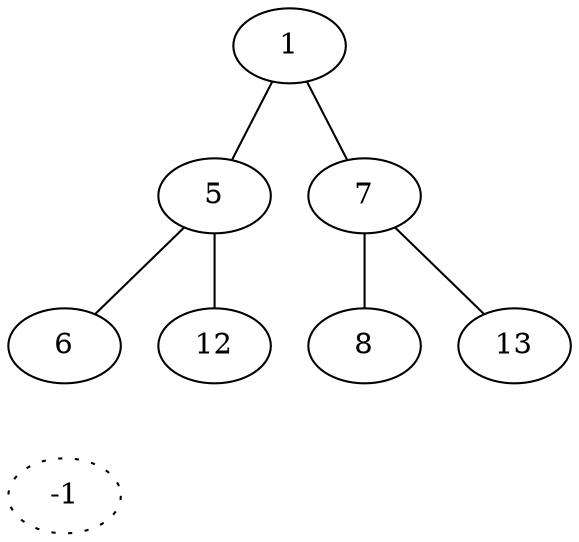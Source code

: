 graph "Exercise Insert"
{
	graph [ dpi = 300 ]; 
	n00 [label="1"];
	n01 [label="5"];
	n02 [label="7"];
	n03 [label="6"];
	n04 [label="12"];
	n05 [label="8"];
	n06 [label="13"];
	n07 [label="-1"][style="dotted"];

	n00 -- n01;
	n00 -- n02;
	n01 -- n03;
	n01 -- n04;
	n02 -- n05;
	n02 -- n06;
	n03 -- n07[style=invis];
}